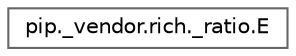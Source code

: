digraph "Graphical Class Hierarchy"
{
 // LATEX_PDF_SIZE
  bgcolor="transparent";
  edge [fontname=Helvetica,fontsize=10,labelfontname=Helvetica,labelfontsize=10];
  node [fontname=Helvetica,fontsize=10,shape=box,height=0.2,width=0.4];
  rankdir="LR";
  Node0 [id="Node000000",label="pip._vendor.rich._ratio.E",height=0.2,width=0.4,color="grey40", fillcolor="white", style="filled",URL="$classpip_1_1__vendor_1_1rich_1_1__ratio_1_1_e.html",tooltip=" "];
}
